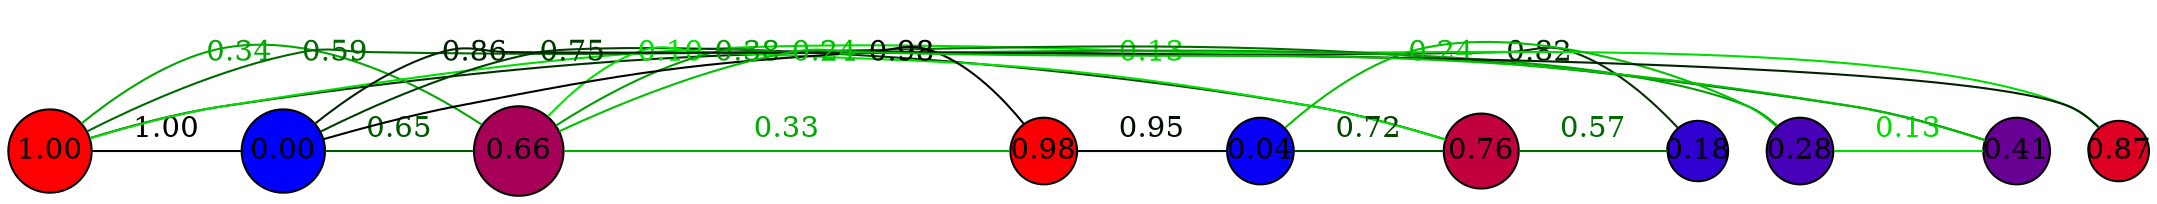 graph G {
    splines=true;
    overlap=false;
    sep="1.0";
    edge [minlen=2, constraint=false];
    0 [label="1.00", style=filled, fillcolor="#fe0001", width=0.55, height=0.55, fixedsize=true, shape=circle];
    1 [label="0.76", style=filled, fillcolor="#c1003e", width=0.50, height=0.50, fixedsize=true, shape=circle];
    2 [label="0.28", style=filled, fillcolor="#4700b8", width=0.45, height=0.45, fixedsize=true, shape=circle];
    3 [label="0.00", style=filled, fillcolor="#0000ff", width=0.55, height=0.55, fixedsize=true, shape=circle];
    4 [label="0.18", style=filled, fillcolor="#2f00d0", width=0.40, height=0.40, fixedsize=true, shape=circle];
    5 [label="0.66", style=filled, fillcolor="#a70058", width=0.60, height=0.60, fixedsize=true, shape=circle];
    6 [label="0.98", style=filled, fillcolor="#fa0005", width=0.45, height=0.45, fixedsize=true, shape=circle];
    7 [label="0.87", style=filled, fillcolor="#dd0022", width=0.40, height=0.40, fixedsize=true, shape=circle];
    8 [label="0.41", style=filled, fillcolor="#690096", width=0.45, height=0.45, fixedsize=true, shape=circle];
    9 [label="0.04", style=filled, fillcolor="#0900f6", width=0.45, height=0.45, fixedsize=true, shape=circle];
    0 -- 3 [weight=1.00, color="#000000", fontcolor="#000000", label="1.00"];
    0 -- 4 [weight=0.82, color="#002f00", fontcolor="#002f00", label="0.82"];
    0 -- 5 [weight=0.34, color="#00a700", fontcolor="#00a700", label="0.34"];
    0 -- 7 [weight=0.13, color="#00dd00", fontcolor="#00dd00", label="0.13"];
    0 -- 8 [weight=0.59, color="#006900", fontcolor="#006900", label="0.59"];
    1 -- 3 [weight=0.75, color="#003e00", fontcolor="#003e00", label="0.75"];
    1 -- 4 [weight=0.57, color="#006c00", fontcolor="#006c00", label="0.57"];
    1 -- 5 [weight=0.10, color="#00e400", fontcolor="#00e400", label="0.10"];
    1 -- 9 [weight=0.72, color="#004700", fontcolor="#004700", label="0.72"];
    2 -- 5 [weight=0.38, color="#009e00", fontcolor="#009e00", label="0.38"];
    2 -- 8 [weight=0.13, color="#00dc00", fontcolor="#00dc00", label="0.13"];
    2 -- 9 [weight=0.24, color="#00c100", fontcolor="#00c100", label="0.24"];
    3 -- 5 [weight=0.65, color="#005800", fontcolor="#005800", label="0.65"];
    3 -- 6 [weight=0.98, color="#000400", fontcolor="#000400", label="0.98"];
    3 -- 7 [weight=0.86, color="#002200", fontcolor="#002200", label="0.86"];
    5 -- 6 [weight=0.33, color="#00ab00", fontcolor="#00ab00", label="0.33"];
    5 -- 8 [weight=0.24, color="#00c100", fontcolor="#00c100", label="0.24"];
    6 -- 9 [weight=0.95, color="#000d00", fontcolor="#000d00", label="0.95"];
}
